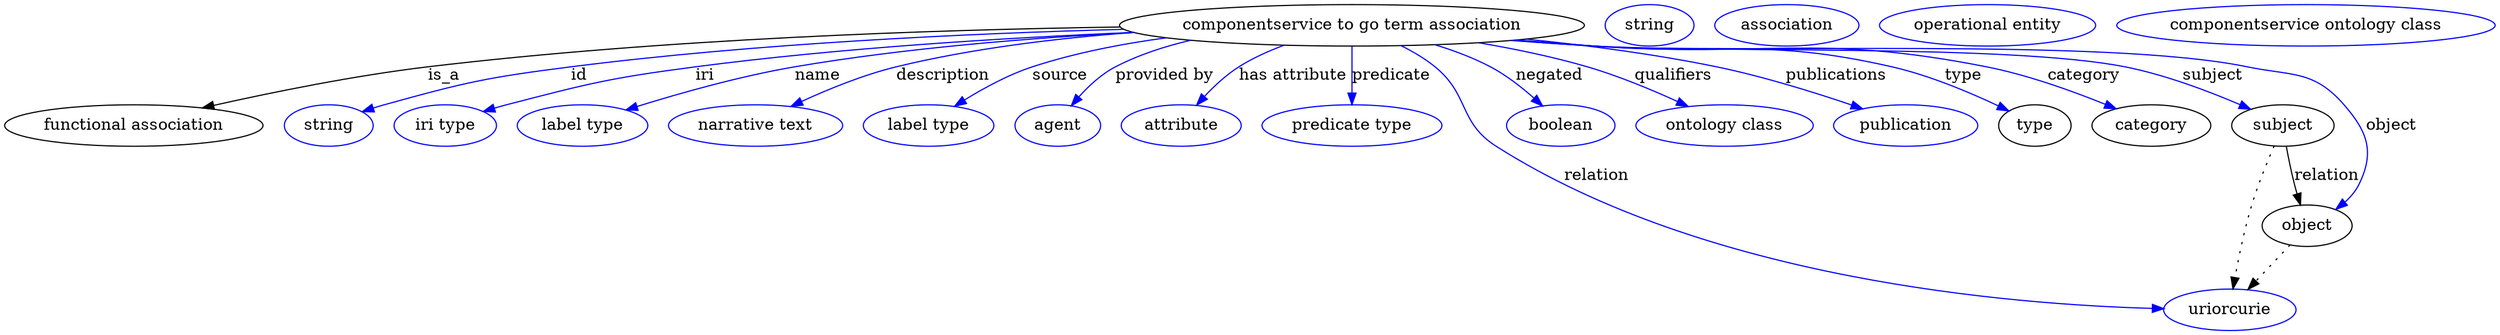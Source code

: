 digraph {
	graph [bb="0,0,2156.6,283"];
	node [label="\N"];
	"componentservice to go term association"	[height=0.5,
		label="componentservice to go term association",
		pos="1166.8,265",
		width=5.5967];
	"functional association"	[height=0.5,
		pos="111.79,178",
		width=3.1053];
	"componentservice to go term association" -> "functional association"	[label=is_a,
		lp="379.79,221.5",
		pos="e,171.17,193.33 965.72,263.59 803.31,261.24 569.13,253.32 365.79,229 302.72,221.46 231.88,207 181.06,195.57"];
	id	[color=blue,
		height=0.5,
		label=string,
		pos="279.79,178",
		width=1.0652];
	"componentservice to go term association" -> id	[color=blue,
		label=id,
		lp="496.79,221.5",
		pos="e,308.77,190 968.73,261.54 833.38,257.95 650.18,249.37 489.79,229 416.9,219.74 398.59,215.65 327.79,196 324.68,195.14 321.48,194.17 \
318.28,193.16",
		style=solid];
	iri	[color=blue,
		height=0.5,
		label="iri type",
		pos="380.79,178",
		width=1.2277];
	"componentservice to go term association" -> iri	[color=blue,
		label=iri,
		lp="605.79,221.5",
		pos="e,413.7,190.19 977.15,258.84 866.21,254.21 723.65,245.45 597.79,229 524.07,219.36 505.75,214.72 433.79,196 430.41,195.12 426.94,\
194.15 423.45,193.14",
		style=solid];
	name	[color=blue,
		height=0.5,
		label="label type",
		pos="499.79,178",
		width=1.5707];
	"componentservice to go term association" -> name	[color=blue,
		label=name,
		lp="703.79,221.5",
		pos="e,537.37,191.51 977.69,258.75 888.11,254.11 779.93,245.39 683.79,229 636.66,220.97 584.15,206.08 547.32,194.64",
		style=solid];
	description	[color=blue,
		height=0.5,
		label="narrative text",
		pos="649.79,178",
		width=2.0943];
	"componentservice to go term association" -> description	[color=blue,
		label=description,
		lp="812.29,221.5",
		pos="e,680.52,194.62 977.54,258.8 911.72,253.95 837.85,245.07 771.79,229 743.45,222.1 713.09,209.68 689.74,198.95",
		style=solid];
	source	[color=blue,
		height=0.5,
		label="label type",
		pos="799.79,178",
		width=1.5707];
	"componentservice to go term association" -> source	[color=blue,
		label=source,
		lp="913.79,221.5",
		pos="e,822.35,194.74 1005.6,254.13 967,248.91 926.41,240.99 889.79,229 869.15,222.24 847.83,210.64 831.12,200.31",
		style=solid];
	"provided by"	[color=blue,
		height=0.5,
		label=agent,
		pos="911.79,178",
		width=1.0291];
	"componentservice to go term association" -> "provided by"	[color=blue,
		label="provided by",
		lp="1004.3,221.5",
		pos="e,923.49,195.15 1026.8,252.01 1004.3,246.76 981.83,239.37 961.79,229 949.69,222.74 938.69,212.52 930.11,202.94",
		style=solid];
	"has attribute"	[color=blue,
		height=0.5,
		label=attribute,
		pos="1018.8,178",
		width=1.4443];
	"componentservice to go term association" -> "has attribute"	[color=blue,
		label="has attribute",
		lp="1115.8,221.5",
		pos="e,1032.1,195.77 1107.8,247.7 1094.4,242.73 1080.7,236.54 1068.8,229 1057.9,222.09 1047.5,212.42 1039,203.42",
		style=solid];
	predicate	[color=blue,
		height=0.5,
		label="predicate type",
		pos="1166.8,178",
		width=2.1665];
	"componentservice to go term association" -> predicate	[color=blue,
		label=predicate,
		lp="1200.8,221.5",
		pos="e,1166.8,196.18 1166.8,246.8 1166.8,235.16 1166.8,219.55 1166.8,206.24",
		style=solid];
	relation	[color=blue,
		height=0.5,
		label=uriorcurie,
		pos="1926.8,18",
		width=1.5887];
	"componentservice to go term association" -> relation	[color=blue,
		label=relation,
		lp="1378.8,134.5",
		pos="e,1869.3,19.01 1209.5,247.27 1219.7,242.23 1230.1,236.12 1238.8,229 1268.8,204.56 1259.2,180.77 1291.8,160 1473.4,44.341 1736.7,\
22.749 1859.3,19.262",
		style=solid];
	negated	[color=blue,
		height=0.5,
		label=boolean,
		pos="1347.8,178",
		width=1.2999];
	"componentservice to go term association" -> negated	[color=blue,
		label=negated,
		lp="1337.8,221.5",
		pos="e,1332,194.99 1238.8,248.12 1255,243.15 1271.9,236.84 1286.8,229 1300.3,221.88 1313.6,211.46 1324.4,201.98",
		style=solid];
	qualifiers	[color=blue,
		height=0.5,
		label="ontology class",
		pos="1488.8,178",
		width=2.1304];
	"componentservice to go term association" -> qualifiers	[color=blue,
		label=qualifiers,
		lp="1444.3,221.5",
		pos="e,1457.5,194.62 1276.9,249.89 1307.6,244.66 1340.8,237.8 1370.8,229 1397.3,221.22 1425.9,209.21 1448.3,198.91",
		style=solid];
	publications	[color=blue,
		height=0.5,
		label=publication,
		pos="1645.8,178",
		width=1.7332];
	"componentservice to go term association" -> publications	[color=blue,
		label=publications,
		lp="1585.8,221.5",
		pos="e,1608.5,192.53 1317.5,252.98 1369.8,247.65 1428.7,239.94 1481.8,229 1521.9,220.72 1566.4,206.88 1598.8,195.85",
		style=solid];
	type	[height=0.5,
		pos="1757.8,178",
		width=0.86659];
	"componentservice to go term association" -> type	[color=blue,
		label=type,
		lp="1695.8,221.5",
		pos="e,1735.2,190.67 1309.8,252.28 1332.5,250.47 1355.8,248.66 1377.8,247 1491.5,238.42 1522.6,254.37 1633.8,229 1666.4,221.57 1701.5,\
206.7 1726,195.09",
		style=solid];
	category	[height=0.5,
		pos="1858.8,178",
		width=1.4263];
	"componentservice to go term association" -> category	[color=blue,
		label=category,
		lp="1800.3,221.5",
		pos="e,1828.3,192.52 1307.8,252.11 1331.2,250.29 1355.1,248.51 1377.8,247 1527.9,236.96 1568.2,258.12 1715.8,229 1751.6,221.94 1790.5,\
207.86 1818.7,196.44",
		style=solid];
	subject	[height=0.5,
		pos="1972.8,178",
		width=1.2277];
	"componentservice to go term association" -> subject	[color=blue,
		label=subject,
		lp="1911.8,221.5",
		pos="e,1944.9,192.09 1306.1,251.96 1330,250.13 1354.6,248.39 1377.8,247 1479.5,240.91 1735.9,248.7 1835.8,229 1870.6,222.13 1908.4,207.78 \
1935.5,196.2",
		style=solid];
	object	[height=0.5,
		pos="1993.8,91",
		width=1.0832];
	"componentservice to go term association" -> object	[color=blue,
		label=object,
		lp="2066.8,178",
		pos="e,2018.7,105.25 1305.2,251.88 1329.4,250.04 1354.3,248.32 1377.8,247 1503,239.96 1819,254.3 1941.8,229 1981.1,220.91 1999.5,226.25 \
2025.8,196 2046.3,172.46 2052.5,155.03 2038.8,127 2035.9,121.17 2031.6,116.02 2026.7,111.6",
		style=solid];
	association_type	[color=blue,
		height=0.5,
		label=string,
		pos="1424.8,265",
		width=1.0652];
	association_category	[color=blue,
		height=0.5,
		label=association,
		pos="1543.8,265",
		width=1.7332];
	subject -> relation	[pos="e,1929.5,36.136 1965.2,160.24 1959.3,146.64 1951.2,126.88 1945.8,109 1939.5,88.265 1934.6,64.241 1931.3,46.231",
		style=dotted];
	subject -> object	[label=relation,
		lp="2010.8,134.5",
		pos="e,1988,108.98 1975.8,159.77 1977.6,150.09 1980,137.8 1982.8,127 1983.5,124.32 1984.2,121.53 1985.1,118.76"];
	"componentservice to go term association_subject"	[color=blue,
		height=0.5,
		label="operational entity",
		pos="1717.8,265",
		width=2.5998];
	object -> relation	[pos="e,1942.6,35.702 1978.9,74.243 1970.3,65.127 1959.3,53.465 1949.6,43.208",
		style=dotted];
	"componentservice to go term association_object"	[color=blue,
		height=0.5,
		label="componentservice ontology class",
		pos="1992.8,265",
		width=4.5496];
}
